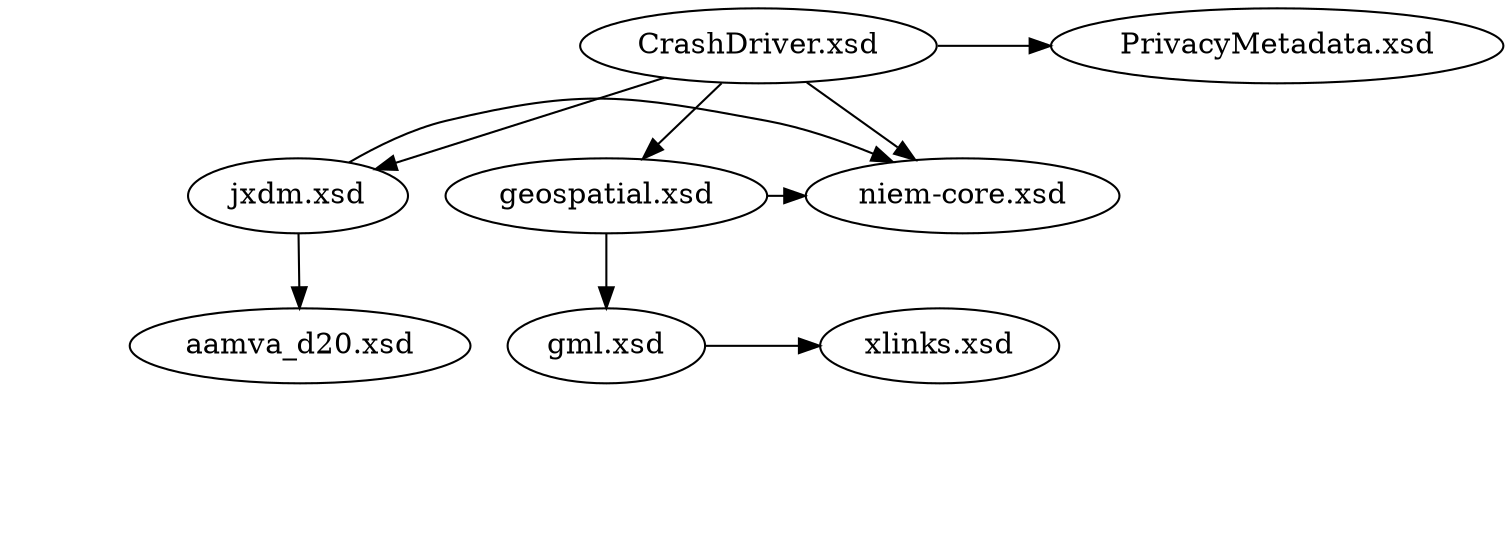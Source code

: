 digraph schemas {

	// layouts
    // layout="circo";
    layout="dot";
    
    // layout="fdp";
    // layout="neato";
    // layout="osage";
    // layout="patchwork";
    // layout="sfdp";
    // layout="twopi";

	// extension

	CrashDriver [label="CrashDriver.xsd"];
		CrashDriver -> PrivacyMetadata;
		CrashDriver -> niem_core;
		CrashDriver -> jxdm;
		CrashDriver -> geospatial;
		CrashDriver -> niem_xs[style="invis"];
		CrashDriver -> structures[style="invis"];

	PrivacyMetadata [label="PrivacyMetadata.xsd"];
		PrivacyMetadata -> structures [style="invis"];

	// external
	gml [label="gml.xsd"];
		gml -> xlinks;
	xlinks [label="xlinks.xsd"];


	structures [label="structures.xsd", style="invis"];


	// core

	niem_core [label="niem-core.xsd"];
		niem_core -> niem_xs [style="invis"];
		niem_core -> structures [style="invis"];

	// domains
	jxdm [label="jxdm.xsd"];
		jxdm -> aamva_d20;
		jxdm -> niem_core;
		jxdm -> niem_xs [style="invis"];
		jxdm -> structures [style="invis"];

	// codes

	aamva_d20 [label="aamva_d20.xsd"];
		aamva_d20 -> structures [style="invis"];

	// adapters

	geospatial [label="geospatial.xsd"];
		geospatial -> niem_core;
		geospatial -> structures [style="invis"];
		geospatial -> gml;

	niem_xs [label="niem-xs.xsd", style="invis"];
		niem_xs -> structures [style="invis"];

	// ========================

{ rank="source" CrashDriver, PrivacyMetadata }
{ rank="same" niem_core, geospatial, jxdm }
{ rank="same" aamva_d20 }
{ rank="same" gml, xlinks }
{ rank="same" structures, niem_xs }

}